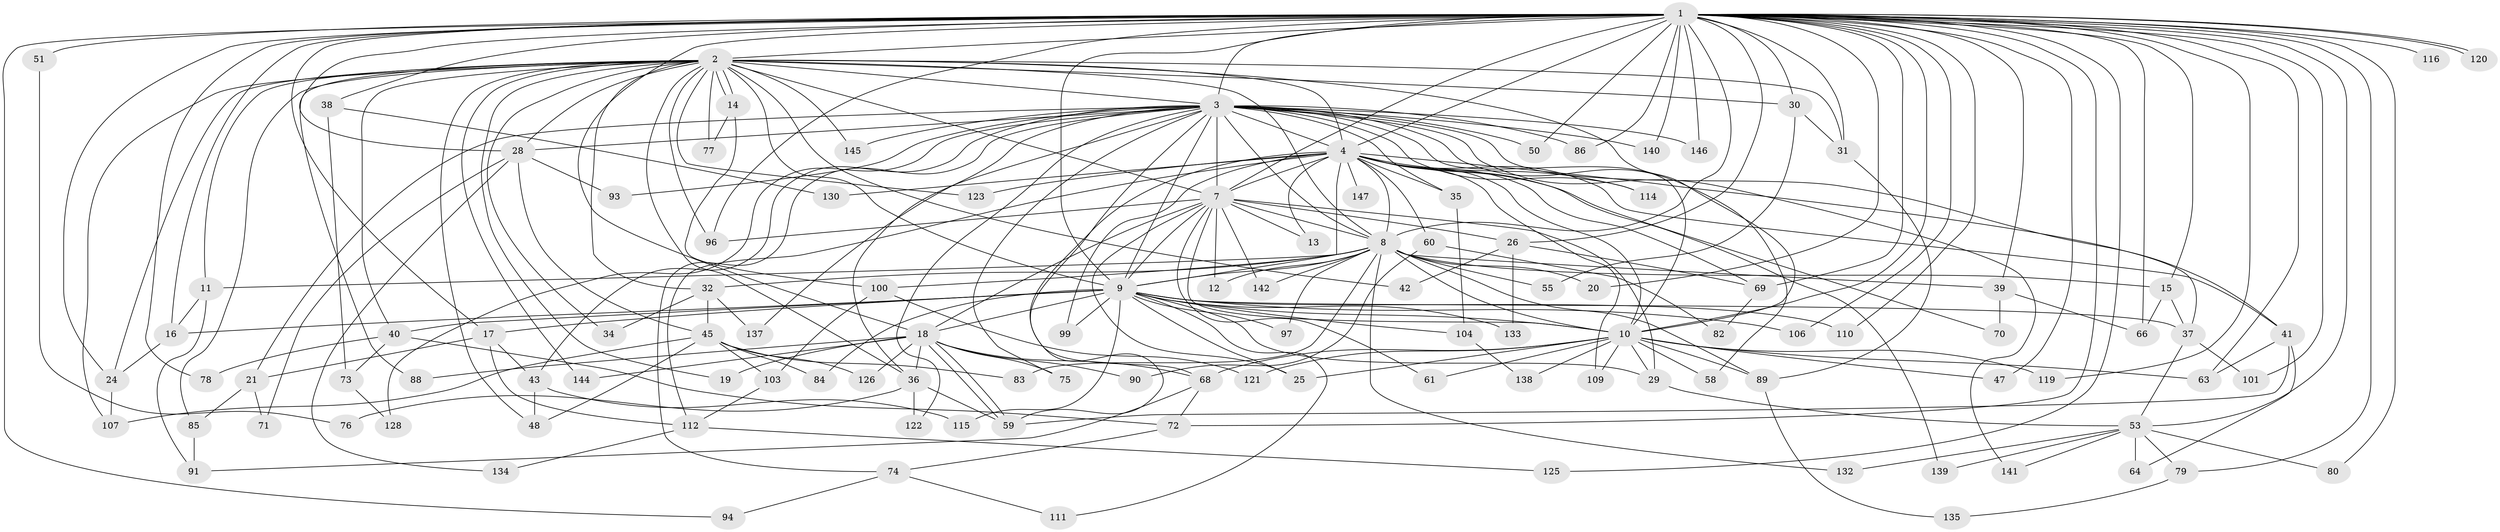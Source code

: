 // Generated by graph-tools (version 1.1) at 2025/23/03/03/25 07:23:37]
// undirected, 114 vertices, 259 edges
graph export_dot {
graph [start="1"]
  node [color=gray90,style=filled];
  1 [super="+5"];
  2 [super="+67"];
  3 [super="+46"];
  4 [super="+6"];
  7 [super="+65"];
  8 [super="+22"];
  9 [super="+23"];
  10 [super="+54"];
  11 [super="+81"];
  12;
  13;
  14;
  15 [super="+44"];
  16;
  17 [super="+113"];
  18 [super="+27"];
  19;
  20;
  21 [super="+105"];
  24 [super="+127"];
  25 [super="+57"];
  26;
  28 [super="+92"];
  29;
  30;
  31 [super="+52"];
  32 [super="+33"];
  34;
  35;
  36 [super="+102"];
  37 [super="+49"];
  38;
  39;
  40 [super="+124"];
  41 [super="+108"];
  42;
  43;
  45 [super="+56"];
  47;
  48;
  50;
  51;
  53 [super="+62"];
  55;
  58;
  59 [super="+87"];
  60;
  61;
  63 [super="+131"];
  64;
  66 [super="+117"];
  68 [super="+98"];
  69 [super="+143"];
  70;
  71;
  72;
  73;
  74;
  75;
  76;
  77;
  78;
  79;
  80;
  82;
  83;
  84;
  85;
  86;
  88;
  89 [super="+95"];
  90;
  91 [super="+118"];
  93;
  94;
  96 [super="+136"];
  97;
  99;
  100;
  101;
  103;
  104;
  106;
  107 [super="+129"];
  109;
  110;
  111;
  112;
  114;
  115;
  116;
  119;
  120;
  121;
  122;
  123;
  125;
  126;
  128;
  130;
  132;
  133;
  134;
  135;
  137;
  138;
  139;
  140;
  141;
  142;
  144;
  145;
  146;
  147;
  1 -- 2 [weight=3];
  1 -- 3 [weight=2];
  1 -- 4 [weight=4];
  1 -- 7 [weight=2];
  1 -- 8 [weight=2];
  1 -- 9 [weight=3];
  1 -- 10 [weight=2];
  1 -- 15 [weight=2];
  1 -- 16;
  1 -- 17;
  1 -- 20;
  1 -- 28;
  1 -- 30;
  1 -- 38 [weight=2];
  1 -- 39;
  1 -- 47;
  1 -- 50;
  1 -- 51 [weight=2];
  1 -- 106;
  1 -- 110;
  1 -- 119;
  1 -- 120;
  1 -- 120;
  1 -- 146;
  1 -- 72;
  1 -- 140;
  1 -- 78;
  1 -- 79;
  1 -- 80;
  1 -- 18;
  1 -- 86;
  1 -- 24;
  1 -- 26;
  1 -- 94;
  1 -- 96;
  1 -- 101;
  1 -- 116;
  1 -- 53;
  1 -- 125;
  1 -- 63;
  1 -- 69;
  1 -- 31;
  1 -- 66;
  2 -- 3;
  2 -- 4 [weight=2];
  2 -- 7;
  2 -- 8;
  2 -- 9;
  2 -- 10;
  2 -- 11;
  2 -- 14;
  2 -- 14;
  2 -- 19;
  2 -- 24;
  2 -- 28;
  2 -- 30;
  2 -- 31;
  2 -- 32;
  2 -- 34;
  2 -- 36;
  2 -- 40;
  2 -- 42;
  2 -- 48;
  2 -- 77;
  2 -- 85;
  2 -- 88;
  2 -- 107;
  2 -- 123;
  2 -- 144;
  2 -- 145;
  2 -- 96;
  3 -- 4 [weight=2];
  3 -- 7;
  3 -- 8 [weight=2];
  3 -- 9;
  3 -- 10;
  3 -- 21;
  3 -- 35;
  3 -- 41;
  3 -- 43;
  3 -- 50;
  3 -- 58;
  3 -- 74;
  3 -- 75;
  3 -- 86;
  3 -- 114;
  3 -- 122;
  3 -- 128;
  3 -- 137;
  3 -- 140;
  3 -- 141;
  3 -- 145;
  3 -- 146;
  3 -- 68;
  3 -- 36;
  3 -- 93;
  3 -- 28;
  4 -- 7 [weight=2];
  4 -- 8 [weight=2];
  4 -- 9 [weight=2];
  4 -- 10 [weight=2];
  4 -- 13;
  4 -- 41;
  4 -- 60 [weight=2];
  4 -- 69;
  4 -- 70;
  4 -- 99;
  4 -- 109;
  4 -- 114;
  4 -- 147 [weight=2];
  4 -- 130;
  4 -- 139;
  4 -- 35;
  4 -- 112;
  4 -- 123;
  4 -- 59;
  4 -- 37;
  7 -- 8;
  7 -- 9;
  7 -- 10;
  7 -- 12;
  7 -- 13;
  7 -- 18;
  7 -- 25;
  7 -- 26;
  7 -- 61;
  7 -- 96;
  7 -- 29;
  7 -- 142;
  8 -- 9;
  8 -- 10;
  8 -- 11;
  8 -- 12;
  8 -- 15;
  8 -- 20;
  8 -- 32 [weight=2];
  8 -- 39;
  8 -- 55;
  8 -- 97;
  8 -- 132;
  8 -- 142;
  8 -- 83;
  8 -- 100;
  8 -- 89;
  9 -- 10;
  9 -- 16;
  9 -- 17;
  9 -- 29;
  9 -- 37;
  9 -- 40;
  9 -- 84;
  9 -- 97;
  9 -- 99;
  9 -- 104;
  9 -- 106;
  9 -- 110;
  9 -- 111;
  9 -- 115;
  9 -- 133;
  9 -- 18;
  9 -- 25;
  10 -- 25;
  10 -- 29;
  10 -- 47;
  10 -- 58;
  10 -- 61;
  10 -- 63;
  10 -- 68;
  10 -- 109;
  10 -- 119;
  10 -- 121;
  10 -- 138;
  10 -- 89;
  11 -- 91;
  11 -- 16;
  14 -- 77;
  14 -- 100;
  15 -- 37;
  15 -- 66;
  16 -- 24;
  17 -- 21 [weight=2];
  17 -- 43;
  17 -- 112;
  18 -- 19;
  18 -- 59;
  18 -- 59;
  18 -- 68;
  18 -- 88;
  18 -- 90;
  18 -- 126;
  18 -- 144;
  18 -- 75;
  18 -- 36;
  21 -- 71;
  21 -- 85;
  24 -- 107;
  26 -- 42;
  26 -- 69;
  26 -- 133;
  28 -- 45;
  28 -- 71;
  28 -- 93;
  28 -- 134;
  29 -- 53;
  30 -- 31;
  30 -- 55;
  31 -- 89;
  32 -- 45;
  32 -- 137;
  32 -- 34;
  35 -- 104;
  36 -- 76;
  36 -- 122;
  36 -- 59;
  37 -- 53;
  37 -- 101;
  38 -- 73;
  38 -- 130;
  39 -- 66;
  39 -- 70;
  40 -- 73;
  40 -- 78;
  40 -- 72;
  41 -- 64;
  41 -- 59;
  41 -- 63;
  43 -- 48;
  43 -- 115;
  45 -- 84;
  45 -- 48;
  45 -- 83;
  45 -- 103;
  45 -- 126;
  45 -- 107;
  51 -- 76;
  53 -- 79;
  53 -- 132;
  53 -- 139;
  53 -- 141;
  53 -- 64;
  53 -- 80;
  60 -- 82;
  60 -- 90;
  68 -- 72;
  68 -- 91;
  69 -- 82;
  72 -- 74;
  73 -- 128;
  74 -- 94;
  74 -- 111;
  79 -- 135;
  85 -- 91;
  89 -- 135;
  100 -- 103;
  100 -- 121;
  103 -- 112;
  104 -- 138;
  112 -- 125;
  112 -- 134;
}
